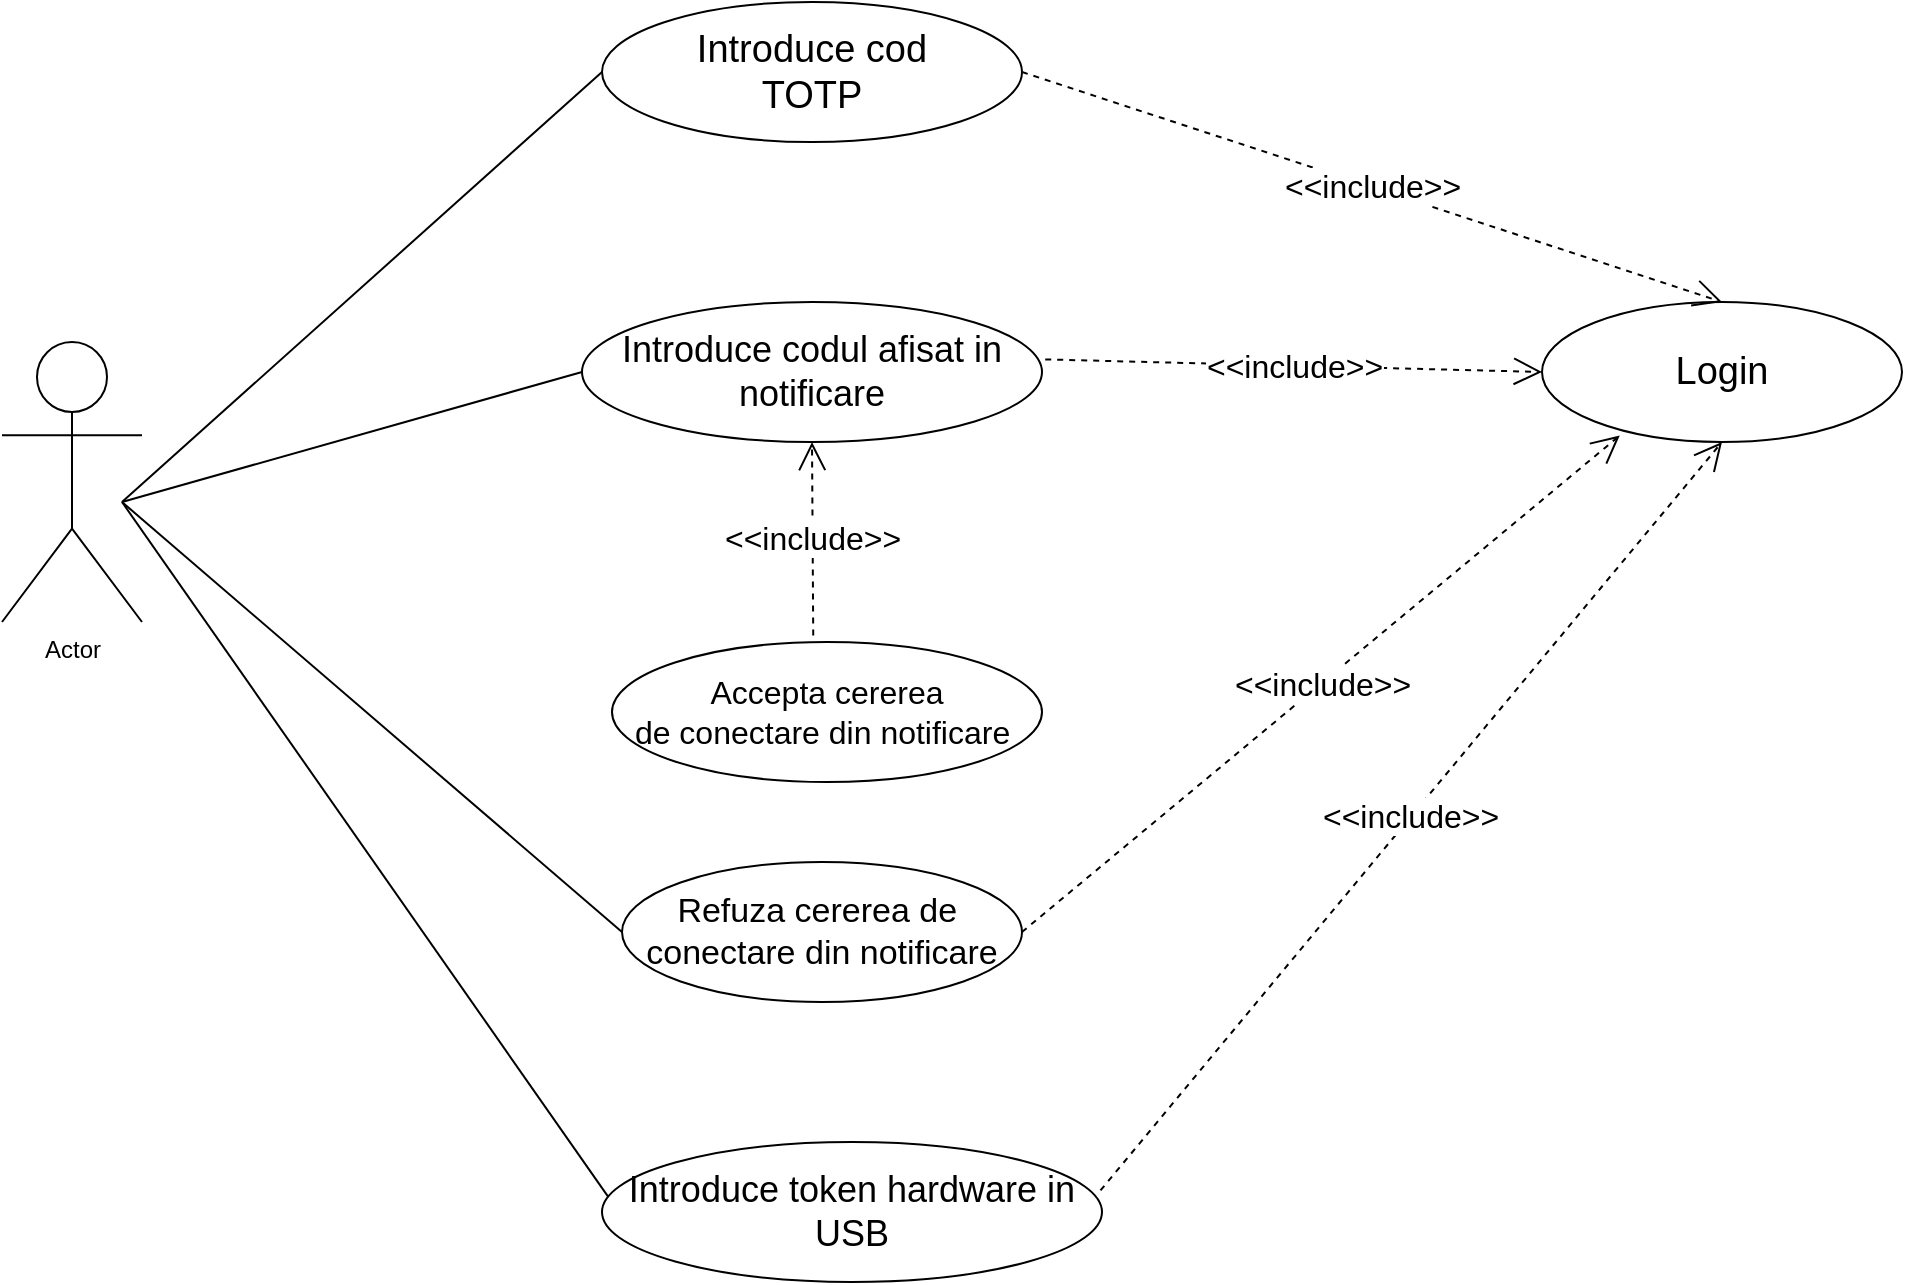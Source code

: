 <mxfile version="22.1.16" type="device">
  <diagram name="Page-1" id="bXdYtp2R1P98XTLoc0Sf">
    <mxGraphModel dx="2060" dy="1190" grid="0" gridSize="10" guides="1" tooltips="1" connect="1" arrows="1" fold="1" page="1" pageScale="1" pageWidth="1700" pageHeight="1100" math="0" shadow="0">
      <root>
        <mxCell id="0" />
        <mxCell id="1" parent="0" />
        <mxCell id="Lbv0o0yv9vek2XfK-I1P-1" value="Actor" style="shape=umlActor;verticalLabelPosition=bottom;verticalAlign=top;html=1;" parent="1" vertex="1">
          <mxGeometry x="70" y="410" width="70" height="140" as="geometry" />
        </mxCell>
        <mxCell id="Lbv0o0yv9vek2XfK-I1P-5" value="" style="endArrow=none;html=1;rounded=0;entryX=0;entryY=0.5;entryDx=0;entryDy=0;" parent="1" target="Lbv0o0yv9vek2XfK-I1P-9" edge="1">
          <mxGeometry width="50" height="50" relative="1" as="geometry">
            <mxPoint x="130" y="490" as="sourcePoint" />
            <mxPoint x="340" y="280" as="targetPoint" />
          </mxGeometry>
        </mxCell>
        <mxCell id="Lbv0o0yv9vek2XfK-I1P-7" value="" style="endArrow=none;html=1;rounded=0;entryX=0;entryY=0.5;entryDx=0;entryDy=0;" parent="1" target="Lbv0o0yv9vek2XfK-I1P-8" edge="1">
          <mxGeometry width="50" height="50" relative="1" as="geometry">
            <mxPoint x="130" y="490" as="sourcePoint" />
            <mxPoint x="350" y="400" as="targetPoint" />
          </mxGeometry>
        </mxCell>
        <mxCell id="Lbv0o0yv9vek2XfK-I1P-8" value="&lt;font style=&quot;font-size: 18px;&quot;&gt;Introduce codul afisat in&lt;br&gt;notificare&lt;br&gt;&lt;/font&gt;" style="ellipse;whiteSpace=wrap;html=1;" parent="1" vertex="1">
          <mxGeometry x="360" y="390" width="230" height="70" as="geometry" />
        </mxCell>
        <mxCell id="Lbv0o0yv9vek2XfK-I1P-9" value="&lt;font style=&quot;font-size: 19px;&quot;&gt;Introduce cod &lt;br&gt;TOTP&lt;/font&gt;" style="ellipse;whiteSpace=wrap;html=1;" parent="1" vertex="1">
          <mxGeometry x="370" y="240" width="210" height="70" as="geometry" />
        </mxCell>
        <mxCell id="Lbv0o0yv9vek2XfK-I1P-10" value="" style="endArrow=none;html=1;rounded=0;entryX=0.016;entryY=0.41;entryDx=0;entryDy=0;entryPerimeter=0;" parent="1" target="Lbv0o0yv9vek2XfK-I1P-11" edge="1">
          <mxGeometry width="50" height="50" relative="1" as="geometry">
            <mxPoint x="130" y="490" as="sourcePoint" />
            <mxPoint x="370" y="480" as="targetPoint" />
          </mxGeometry>
        </mxCell>
        <mxCell id="Lbv0o0yv9vek2XfK-I1P-11" value="&lt;font style=&quot;font-size: 18px;&quot;&gt;Introduce token hardware in&lt;br&gt;USB&lt;/font&gt;" style="ellipse;whiteSpace=wrap;html=1;" parent="1" vertex="1">
          <mxGeometry x="370" y="810" width="250" height="70" as="geometry" />
        </mxCell>
        <mxCell id="Lbv0o0yv9vek2XfK-I1P-14" value="&lt;font style=&quot;font-size: 19px;&quot;&gt;Login&lt;/font&gt;" style="ellipse;whiteSpace=wrap;html=1;" parent="1" vertex="1">
          <mxGeometry x="840" y="390" width="180" height="70" as="geometry" />
        </mxCell>
        <mxCell id="Lbv0o0yv9vek2XfK-I1P-17" value="&lt;font style=&quot;font-size: 16px;&quot;&gt;&amp;lt;&amp;lt;include&amp;gt;&amp;gt;&lt;/font&gt;" style="endArrow=open;endSize=12;dashed=1;html=1;rounded=0;exitX=1;exitY=0.5;exitDx=0;exitDy=0;entryX=0.5;entryY=0;entryDx=0;entryDy=0;" parent="1" source="Lbv0o0yv9vek2XfK-I1P-9" target="Lbv0o0yv9vek2XfK-I1P-14" edge="1">
          <mxGeometry width="160" relative="1" as="geometry">
            <mxPoint x="560" y="250" as="sourcePoint" />
            <mxPoint x="720" y="250" as="targetPoint" />
          </mxGeometry>
        </mxCell>
        <mxCell id="Lbv0o0yv9vek2XfK-I1P-18" value="&lt;font style=&quot;font-size: 16px;&quot;&gt;&amp;lt;&amp;lt;include&amp;gt;&amp;gt;&lt;/font&gt;" style="endArrow=open;endSize=12;dashed=1;html=1;rounded=0;exitX=1.007;exitY=0.41;exitDx=0;exitDy=0;entryX=0;entryY=0.5;entryDx=0;entryDy=0;exitPerimeter=0;" parent="1" source="Lbv0o0yv9vek2XfK-I1P-8" target="Lbv0o0yv9vek2XfK-I1P-14" edge="1">
          <mxGeometry width="160" relative="1" as="geometry">
            <mxPoint x="540" y="285" as="sourcePoint" />
            <mxPoint x="860" y="320" as="targetPoint" />
          </mxGeometry>
        </mxCell>
        <mxCell id="Lbv0o0yv9vek2XfK-I1P-19" value="&lt;font style=&quot;font-size: 16px;&quot;&gt;&amp;lt;&amp;lt;include&amp;gt;&amp;gt;&lt;/font&gt;" style="endArrow=open;endSize=12;dashed=1;html=1;rounded=0;exitX=0.997;exitY=0.346;exitDx=0;exitDy=0;entryX=0.5;entryY=1;entryDx=0;entryDy=0;exitPerimeter=0;" parent="1" source="Lbv0o0yv9vek2XfK-I1P-11" target="Lbv0o0yv9vek2XfK-I1P-14" edge="1">
          <mxGeometry width="160" relative="1" as="geometry">
            <mxPoint x="550" y="295" as="sourcePoint" />
            <mxPoint x="870" y="330" as="targetPoint" />
          </mxGeometry>
        </mxCell>
        <mxCell id="Lbv0o0yv9vek2XfK-I1P-20" value="&lt;font style=&quot;font-size: 16px;&quot;&gt;&amp;lt;&amp;lt;include&amp;gt;&amp;gt;&lt;/font&gt;" style="endArrow=open;endSize=12;dashed=1;html=1;rounded=0;entryX=0.5;entryY=1;entryDx=0;entryDy=0;exitX=0.468;exitY=-0.046;exitDx=0;exitDy=0;exitPerimeter=0;" parent="1" source="Lbv0o0yv9vek2XfK-I1P-21" target="Lbv0o0yv9vek2XfK-I1P-8" edge="1">
          <mxGeometry width="160" relative="1" as="geometry">
            <mxPoint x="480" y="570" as="sourcePoint" />
            <mxPoint x="870" y="460" as="targetPoint" />
          </mxGeometry>
        </mxCell>
        <mxCell id="Lbv0o0yv9vek2XfK-I1P-21" value="&lt;font style=&quot;font-size: 16px;&quot;&gt;Accepta cererea&lt;br&gt;de conectare din notificare&amp;nbsp;&lt;/font&gt;" style="ellipse;whiteSpace=wrap;html=1;" parent="1" vertex="1">
          <mxGeometry x="375" y="560" width="215" height="70" as="geometry" />
        </mxCell>
        <mxCell id="Lbv0o0yv9vek2XfK-I1P-24" value="&lt;font style=&quot;font-size: 17px;&quot;&gt;Refuza cererea de&amp;nbsp;&lt;br&gt;conectare din notificare&lt;/font&gt;" style="ellipse;whiteSpace=wrap;html=1;" parent="1" vertex="1">
          <mxGeometry x="380" y="670" width="200" height="70" as="geometry" />
        </mxCell>
        <mxCell id="Lbv0o0yv9vek2XfK-I1P-25" value="" style="endArrow=none;html=1;rounded=0;entryX=0;entryY=0.5;entryDx=0;entryDy=0;" parent="1" target="Lbv0o0yv9vek2XfK-I1P-24" edge="1">
          <mxGeometry width="50" height="50" relative="1" as="geometry">
            <mxPoint x="130" y="490" as="sourcePoint" />
            <mxPoint x="210" y="470" as="targetPoint" />
          </mxGeometry>
        </mxCell>
        <mxCell id="Lbv0o0yv9vek2XfK-I1P-26" value="&lt;font style=&quot;font-size: 16px;&quot;&gt;&amp;lt;&amp;lt;include&amp;gt;&amp;gt;&lt;/font&gt;" style="endArrow=open;endSize=12;dashed=1;html=1;rounded=0;exitX=1;exitY=0.5;exitDx=0;exitDy=0;entryX=0.216;entryY=0.954;entryDx=0;entryDy=0;entryPerimeter=0;" parent="1" source="Lbv0o0yv9vek2XfK-I1P-24" target="Lbv0o0yv9vek2XfK-I1P-14" edge="1">
          <mxGeometry width="160" relative="1" as="geometry">
            <mxPoint x="659" y="874" as="sourcePoint" />
            <mxPoint x="940" y="470" as="targetPoint" />
          </mxGeometry>
        </mxCell>
      </root>
    </mxGraphModel>
  </diagram>
</mxfile>
